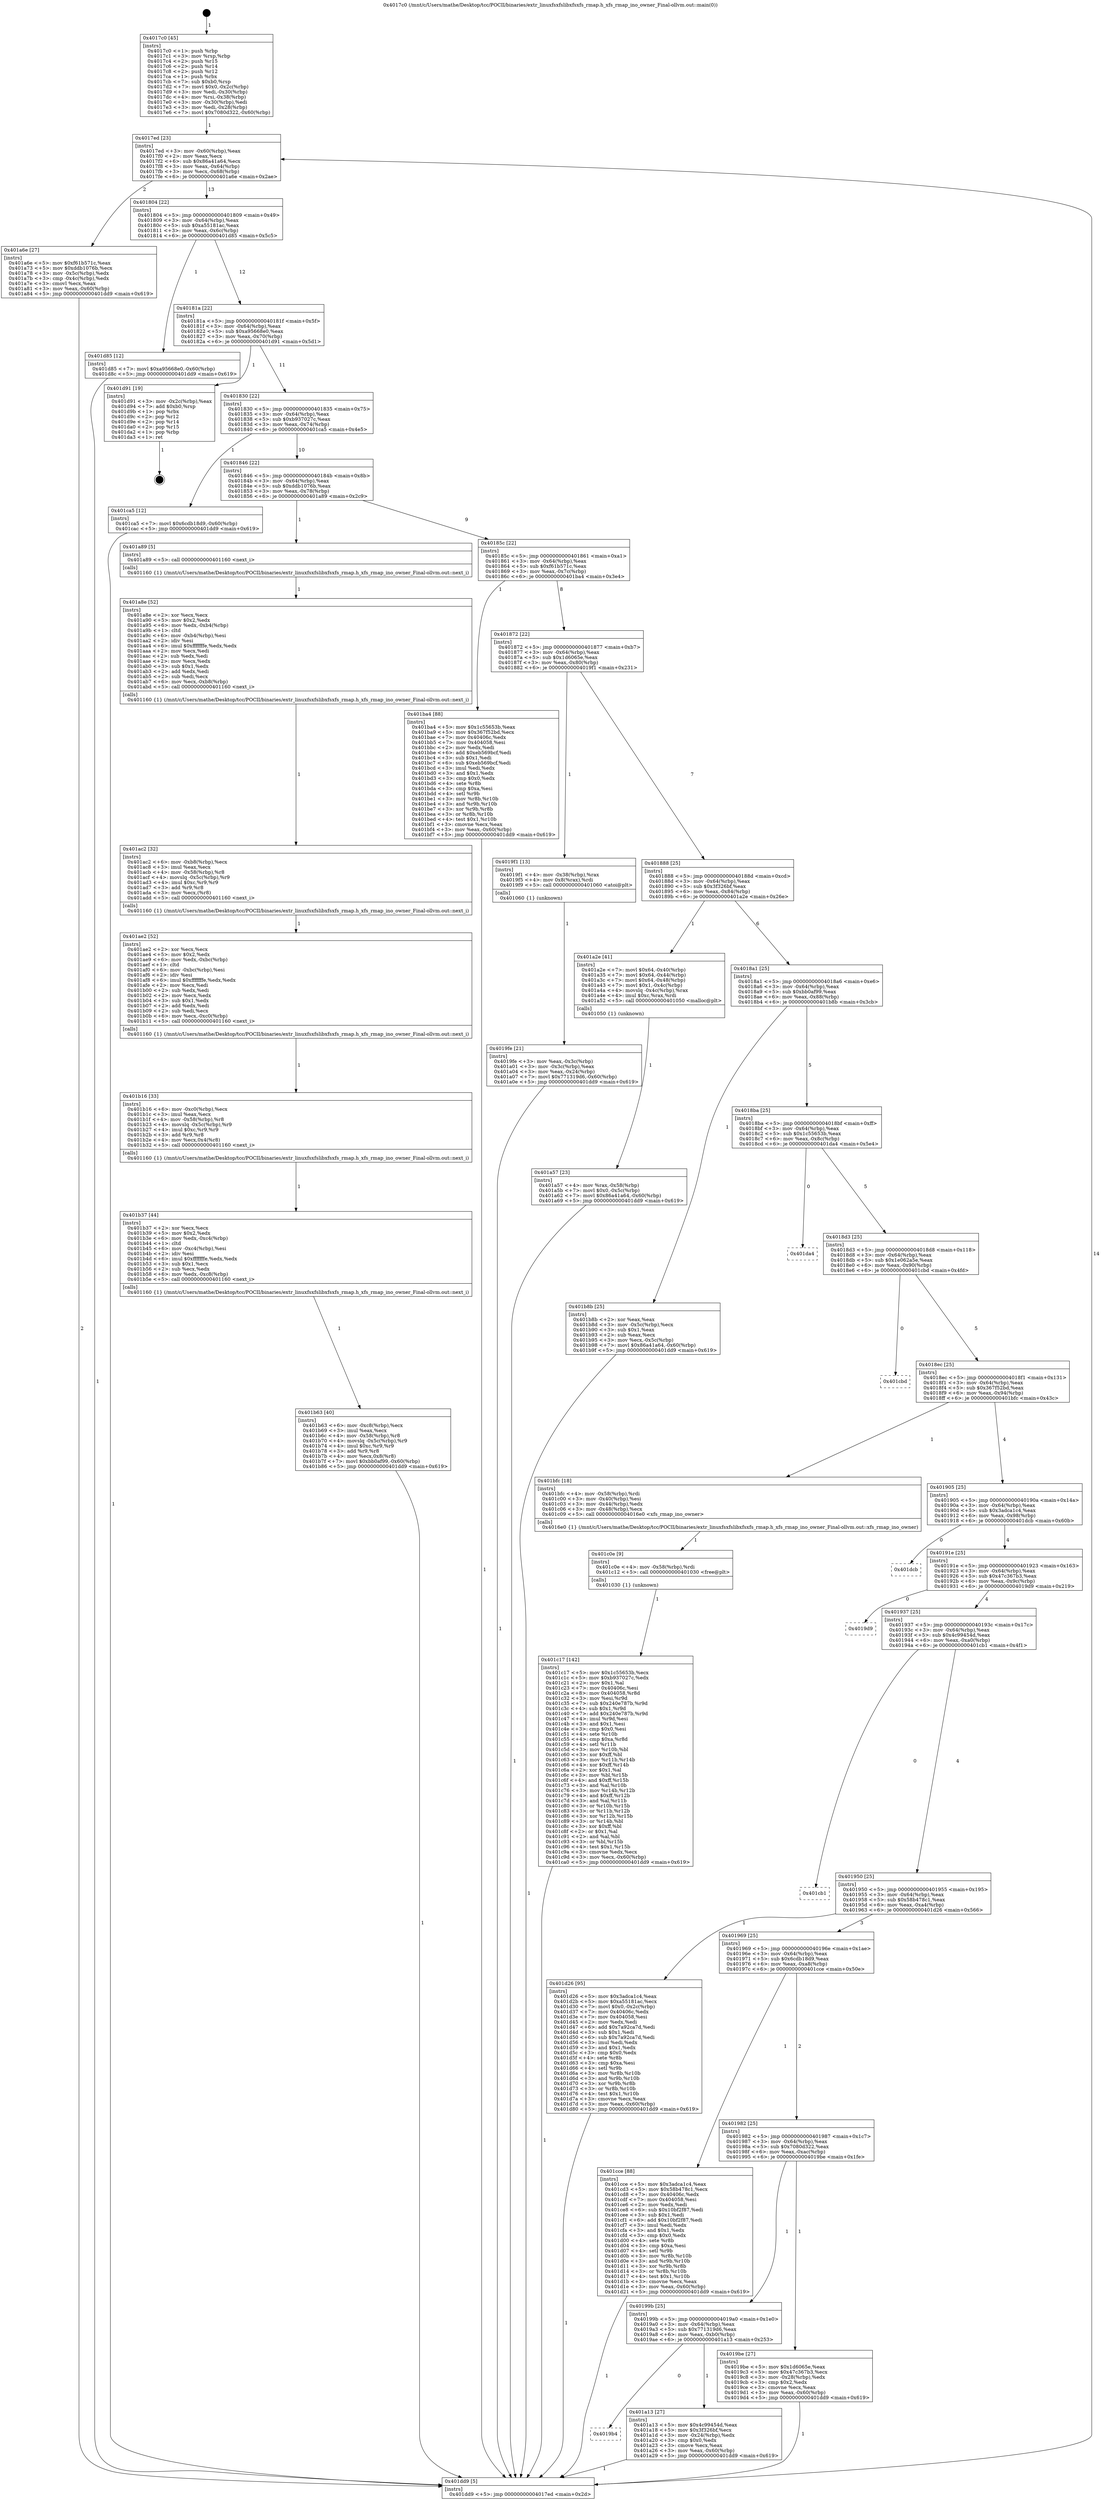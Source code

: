 digraph "0x4017c0" {
  label = "0x4017c0 (/mnt/c/Users/mathe/Desktop/tcc/POCII/binaries/extr_linuxfsxfslibxfsxfs_rmap.h_xfs_rmap_ino_owner_Final-ollvm.out::main(0))"
  labelloc = "t"
  node[shape=record]

  Entry [label="",width=0.3,height=0.3,shape=circle,fillcolor=black,style=filled]
  "0x4017ed" [label="{
     0x4017ed [23]\l
     | [instrs]\l
     &nbsp;&nbsp;0x4017ed \<+3\>: mov -0x60(%rbp),%eax\l
     &nbsp;&nbsp;0x4017f0 \<+2\>: mov %eax,%ecx\l
     &nbsp;&nbsp;0x4017f2 \<+6\>: sub $0x86a41a64,%ecx\l
     &nbsp;&nbsp;0x4017f8 \<+3\>: mov %eax,-0x64(%rbp)\l
     &nbsp;&nbsp;0x4017fb \<+3\>: mov %ecx,-0x68(%rbp)\l
     &nbsp;&nbsp;0x4017fe \<+6\>: je 0000000000401a6e \<main+0x2ae\>\l
  }"]
  "0x401a6e" [label="{
     0x401a6e [27]\l
     | [instrs]\l
     &nbsp;&nbsp;0x401a6e \<+5\>: mov $0xf61b571c,%eax\l
     &nbsp;&nbsp;0x401a73 \<+5\>: mov $0xddb1076b,%ecx\l
     &nbsp;&nbsp;0x401a78 \<+3\>: mov -0x5c(%rbp),%edx\l
     &nbsp;&nbsp;0x401a7b \<+3\>: cmp -0x4c(%rbp),%edx\l
     &nbsp;&nbsp;0x401a7e \<+3\>: cmovl %ecx,%eax\l
     &nbsp;&nbsp;0x401a81 \<+3\>: mov %eax,-0x60(%rbp)\l
     &nbsp;&nbsp;0x401a84 \<+5\>: jmp 0000000000401dd9 \<main+0x619\>\l
  }"]
  "0x401804" [label="{
     0x401804 [22]\l
     | [instrs]\l
     &nbsp;&nbsp;0x401804 \<+5\>: jmp 0000000000401809 \<main+0x49\>\l
     &nbsp;&nbsp;0x401809 \<+3\>: mov -0x64(%rbp),%eax\l
     &nbsp;&nbsp;0x40180c \<+5\>: sub $0xa55181ac,%eax\l
     &nbsp;&nbsp;0x401811 \<+3\>: mov %eax,-0x6c(%rbp)\l
     &nbsp;&nbsp;0x401814 \<+6\>: je 0000000000401d85 \<main+0x5c5\>\l
  }"]
  Exit [label="",width=0.3,height=0.3,shape=circle,fillcolor=black,style=filled,peripheries=2]
  "0x401d85" [label="{
     0x401d85 [12]\l
     | [instrs]\l
     &nbsp;&nbsp;0x401d85 \<+7\>: movl $0xa95668e0,-0x60(%rbp)\l
     &nbsp;&nbsp;0x401d8c \<+5\>: jmp 0000000000401dd9 \<main+0x619\>\l
  }"]
  "0x40181a" [label="{
     0x40181a [22]\l
     | [instrs]\l
     &nbsp;&nbsp;0x40181a \<+5\>: jmp 000000000040181f \<main+0x5f\>\l
     &nbsp;&nbsp;0x40181f \<+3\>: mov -0x64(%rbp),%eax\l
     &nbsp;&nbsp;0x401822 \<+5\>: sub $0xa95668e0,%eax\l
     &nbsp;&nbsp;0x401827 \<+3\>: mov %eax,-0x70(%rbp)\l
     &nbsp;&nbsp;0x40182a \<+6\>: je 0000000000401d91 \<main+0x5d1\>\l
  }"]
  "0x401c17" [label="{
     0x401c17 [142]\l
     | [instrs]\l
     &nbsp;&nbsp;0x401c17 \<+5\>: mov $0x1c55653b,%ecx\l
     &nbsp;&nbsp;0x401c1c \<+5\>: mov $0xb937027c,%edx\l
     &nbsp;&nbsp;0x401c21 \<+2\>: mov $0x1,%al\l
     &nbsp;&nbsp;0x401c23 \<+7\>: mov 0x40406c,%esi\l
     &nbsp;&nbsp;0x401c2a \<+8\>: mov 0x404058,%r8d\l
     &nbsp;&nbsp;0x401c32 \<+3\>: mov %esi,%r9d\l
     &nbsp;&nbsp;0x401c35 \<+7\>: sub $0x240e787b,%r9d\l
     &nbsp;&nbsp;0x401c3c \<+4\>: sub $0x1,%r9d\l
     &nbsp;&nbsp;0x401c40 \<+7\>: add $0x240e787b,%r9d\l
     &nbsp;&nbsp;0x401c47 \<+4\>: imul %r9d,%esi\l
     &nbsp;&nbsp;0x401c4b \<+3\>: and $0x1,%esi\l
     &nbsp;&nbsp;0x401c4e \<+3\>: cmp $0x0,%esi\l
     &nbsp;&nbsp;0x401c51 \<+4\>: sete %r10b\l
     &nbsp;&nbsp;0x401c55 \<+4\>: cmp $0xa,%r8d\l
     &nbsp;&nbsp;0x401c59 \<+4\>: setl %r11b\l
     &nbsp;&nbsp;0x401c5d \<+3\>: mov %r10b,%bl\l
     &nbsp;&nbsp;0x401c60 \<+3\>: xor $0xff,%bl\l
     &nbsp;&nbsp;0x401c63 \<+3\>: mov %r11b,%r14b\l
     &nbsp;&nbsp;0x401c66 \<+4\>: xor $0xff,%r14b\l
     &nbsp;&nbsp;0x401c6a \<+2\>: xor $0x1,%al\l
     &nbsp;&nbsp;0x401c6c \<+3\>: mov %bl,%r15b\l
     &nbsp;&nbsp;0x401c6f \<+4\>: and $0xff,%r15b\l
     &nbsp;&nbsp;0x401c73 \<+3\>: and %al,%r10b\l
     &nbsp;&nbsp;0x401c76 \<+3\>: mov %r14b,%r12b\l
     &nbsp;&nbsp;0x401c79 \<+4\>: and $0xff,%r12b\l
     &nbsp;&nbsp;0x401c7d \<+3\>: and %al,%r11b\l
     &nbsp;&nbsp;0x401c80 \<+3\>: or %r10b,%r15b\l
     &nbsp;&nbsp;0x401c83 \<+3\>: or %r11b,%r12b\l
     &nbsp;&nbsp;0x401c86 \<+3\>: xor %r12b,%r15b\l
     &nbsp;&nbsp;0x401c89 \<+3\>: or %r14b,%bl\l
     &nbsp;&nbsp;0x401c8c \<+3\>: xor $0xff,%bl\l
     &nbsp;&nbsp;0x401c8f \<+2\>: or $0x1,%al\l
     &nbsp;&nbsp;0x401c91 \<+2\>: and %al,%bl\l
     &nbsp;&nbsp;0x401c93 \<+3\>: or %bl,%r15b\l
     &nbsp;&nbsp;0x401c96 \<+4\>: test $0x1,%r15b\l
     &nbsp;&nbsp;0x401c9a \<+3\>: cmovne %edx,%ecx\l
     &nbsp;&nbsp;0x401c9d \<+3\>: mov %ecx,-0x60(%rbp)\l
     &nbsp;&nbsp;0x401ca0 \<+5\>: jmp 0000000000401dd9 \<main+0x619\>\l
  }"]
  "0x401d91" [label="{
     0x401d91 [19]\l
     | [instrs]\l
     &nbsp;&nbsp;0x401d91 \<+3\>: mov -0x2c(%rbp),%eax\l
     &nbsp;&nbsp;0x401d94 \<+7\>: add $0xb0,%rsp\l
     &nbsp;&nbsp;0x401d9b \<+1\>: pop %rbx\l
     &nbsp;&nbsp;0x401d9c \<+2\>: pop %r12\l
     &nbsp;&nbsp;0x401d9e \<+2\>: pop %r14\l
     &nbsp;&nbsp;0x401da0 \<+2\>: pop %r15\l
     &nbsp;&nbsp;0x401da2 \<+1\>: pop %rbp\l
     &nbsp;&nbsp;0x401da3 \<+1\>: ret\l
  }"]
  "0x401830" [label="{
     0x401830 [22]\l
     | [instrs]\l
     &nbsp;&nbsp;0x401830 \<+5\>: jmp 0000000000401835 \<main+0x75\>\l
     &nbsp;&nbsp;0x401835 \<+3\>: mov -0x64(%rbp),%eax\l
     &nbsp;&nbsp;0x401838 \<+5\>: sub $0xb937027c,%eax\l
     &nbsp;&nbsp;0x40183d \<+3\>: mov %eax,-0x74(%rbp)\l
     &nbsp;&nbsp;0x401840 \<+6\>: je 0000000000401ca5 \<main+0x4e5\>\l
  }"]
  "0x401c0e" [label="{
     0x401c0e [9]\l
     | [instrs]\l
     &nbsp;&nbsp;0x401c0e \<+4\>: mov -0x58(%rbp),%rdi\l
     &nbsp;&nbsp;0x401c12 \<+5\>: call 0000000000401030 \<free@plt\>\l
     | [calls]\l
     &nbsp;&nbsp;0x401030 \{1\} (unknown)\l
  }"]
  "0x401ca5" [label="{
     0x401ca5 [12]\l
     | [instrs]\l
     &nbsp;&nbsp;0x401ca5 \<+7\>: movl $0x6cdb18d9,-0x60(%rbp)\l
     &nbsp;&nbsp;0x401cac \<+5\>: jmp 0000000000401dd9 \<main+0x619\>\l
  }"]
  "0x401846" [label="{
     0x401846 [22]\l
     | [instrs]\l
     &nbsp;&nbsp;0x401846 \<+5\>: jmp 000000000040184b \<main+0x8b\>\l
     &nbsp;&nbsp;0x40184b \<+3\>: mov -0x64(%rbp),%eax\l
     &nbsp;&nbsp;0x40184e \<+5\>: sub $0xddb1076b,%eax\l
     &nbsp;&nbsp;0x401853 \<+3\>: mov %eax,-0x78(%rbp)\l
     &nbsp;&nbsp;0x401856 \<+6\>: je 0000000000401a89 \<main+0x2c9\>\l
  }"]
  "0x401b63" [label="{
     0x401b63 [40]\l
     | [instrs]\l
     &nbsp;&nbsp;0x401b63 \<+6\>: mov -0xc8(%rbp),%ecx\l
     &nbsp;&nbsp;0x401b69 \<+3\>: imul %eax,%ecx\l
     &nbsp;&nbsp;0x401b6c \<+4\>: mov -0x58(%rbp),%r8\l
     &nbsp;&nbsp;0x401b70 \<+4\>: movslq -0x5c(%rbp),%r9\l
     &nbsp;&nbsp;0x401b74 \<+4\>: imul $0xc,%r9,%r9\l
     &nbsp;&nbsp;0x401b78 \<+3\>: add %r9,%r8\l
     &nbsp;&nbsp;0x401b7b \<+4\>: mov %ecx,0x8(%r8)\l
     &nbsp;&nbsp;0x401b7f \<+7\>: movl $0xbb0af99,-0x60(%rbp)\l
     &nbsp;&nbsp;0x401b86 \<+5\>: jmp 0000000000401dd9 \<main+0x619\>\l
  }"]
  "0x401a89" [label="{
     0x401a89 [5]\l
     | [instrs]\l
     &nbsp;&nbsp;0x401a89 \<+5\>: call 0000000000401160 \<next_i\>\l
     | [calls]\l
     &nbsp;&nbsp;0x401160 \{1\} (/mnt/c/Users/mathe/Desktop/tcc/POCII/binaries/extr_linuxfsxfslibxfsxfs_rmap.h_xfs_rmap_ino_owner_Final-ollvm.out::next_i)\l
  }"]
  "0x40185c" [label="{
     0x40185c [22]\l
     | [instrs]\l
     &nbsp;&nbsp;0x40185c \<+5\>: jmp 0000000000401861 \<main+0xa1\>\l
     &nbsp;&nbsp;0x401861 \<+3\>: mov -0x64(%rbp),%eax\l
     &nbsp;&nbsp;0x401864 \<+5\>: sub $0xf61b571c,%eax\l
     &nbsp;&nbsp;0x401869 \<+3\>: mov %eax,-0x7c(%rbp)\l
     &nbsp;&nbsp;0x40186c \<+6\>: je 0000000000401ba4 \<main+0x3e4\>\l
  }"]
  "0x401b37" [label="{
     0x401b37 [44]\l
     | [instrs]\l
     &nbsp;&nbsp;0x401b37 \<+2\>: xor %ecx,%ecx\l
     &nbsp;&nbsp;0x401b39 \<+5\>: mov $0x2,%edx\l
     &nbsp;&nbsp;0x401b3e \<+6\>: mov %edx,-0xc4(%rbp)\l
     &nbsp;&nbsp;0x401b44 \<+1\>: cltd\l
     &nbsp;&nbsp;0x401b45 \<+6\>: mov -0xc4(%rbp),%esi\l
     &nbsp;&nbsp;0x401b4b \<+2\>: idiv %esi\l
     &nbsp;&nbsp;0x401b4d \<+6\>: imul $0xfffffffe,%edx,%edx\l
     &nbsp;&nbsp;0x401b53 \<+3\>: sub $0x1,%ecx\l
     &nbsp;&nbsp;0x401b56 \<+2\>: sub %ecx,%edx\l
     &nbsp;&nbsp;0x401b58 \<+6\>: mov %edx,-0xc8(%rbp)\l
     &nbsp;&nbsp;0x401b5e \<+5\>: call 0000000000401160 \<next_i\>\l
     | [calls]\l
     &nbsp;&nbsp;0x401160 \{1\} (/mnt/c/Users/mathe/Desktop/tcc/POCII/binaries/extr_linuxfsxfslibxfsxfs_rmap.h_xfs_rmap_ino_owner_Final-ollvm.out::next_i)\l
  }"]
  "0x401ba4" [label="{
     0x401ba4 [88]\l
     | [instrs]\l
     &nbsp;&nbsp;0x401ba4 \<+5\>: mov $0x1c55653b,%eax\l
     &nbsp;&nbsp;0x401ba9 \<+5\>: mov $0x367f52bd,%ecx\l
     &nbsp;&nbsp;0x401bae \<+7\>: mov 0x40406c,%edx\l
     &nbsp;&nbsp;0x401bb5 \<+7\>: mov 0x404058,%esi\l
     &nbsp;&nbsp;0x401bbc \<+2\>: mov %edx,%edi\l
     &nbsp;&nbsp;0x401bbe \<+6\>: add $0xeb569bcf,%edi\l
     &nbsp;&nbsp;0x401bc4 \<+3\>: sub $0x1,%edi\l
     &nbsp;&nbsp;0x401bc7 \<+6\>: sub $0xeb569bcf,%edi\l
     &nbsp;&nbsp;0x401bcd \<+3\>: imul %edi,%edx\l
     &nbsp;&nbsp;0x401bd0 \<+3\>: and $0x1,%edx\l
     &nbsp;&nbsp;0x401bd3 \<+3\>: cmp $0x0,%edx\l
     &nbsp;&nbsp;0x401bd6 \<+4\>: sete %r8b\l
     &nbsp;&nbsp;0x401bda \<+3\>: cmp $0xa,%esi\l
     &nbsp;&nbsp;0x401bdd \<+4\>: setl %r9b\l
     &nbsp;&nbsp;0x401be1 \<+3\>: mov %r8b,%r10b\l
     &nbsp;&nbsp;0x401be4 \<+3\>: and %r9b,%r10b\l
     &nbsp;&nbsp;0x401be7 \<+3\>: xor %r9b,%r8b\l
     &nbsp;&nbsp;0x401bea \<+3\>: or %r8b,%r10b\l
     &nbsp;&nbsp;0x401bed \<+4\>: test $0x1,%r10b\l
     &nbsp;&nbsp;0x401bf1 \<+3\>: cmovne %ecx,%eax\l
     &nbsp;&nbsp;0x401bf4 \<+3\>: mov %eax,-0x60(%rbp)\l
     &nbsp;&nbsp;0x401bf7 \<+5\>: jmp 0000000000401dd9 \<main+0x619\>\l
  }"]
  "0x401872" [label="{
     0x401872 [22]\l
     | [instrs]\l
     &nbsp;&nbsp;0x401872 \<+5\>: jmp 0000000000401877 \<main+0xb7\>\l
     &nbsp;&nbsp;0x401877 \<+3\>: mov -0x64(%rbp),%eax\l
     &nbsp;&nbsp;0x40187a \<+5\>: sub $0x1d6065e,%eax\l
     &nbsp;&nbsp;0x40187f \<+3\>: mov %eax,-0x80(%rbp)\l
     &nbsp;&nbsp;0x401882 \<+6\>: je 00000000004019f1 \<main+0x231\>\l
  }"]
  "0x401b16" [label="{
     0x401b16 [33]\l
     | [instrs]\l
     &nbsp;&nbsp;0x401b16 \<+6\>: mov -0xc0(%rbp),%ecx\l
     &nbsp;&nbsp;0x401b1c \<+3\>: imul %eax,%ecx\l
     &nbsp;&nbsp;0x401b1f \<+4\>: mov -0x58(%rbp),%r8\l
     &nbsp;&nbsp;0x401b23 \<+4\>: movslq -0x5c(%rbp),%r9\l
     &nbsp;&nbsp;0x401b27 \<+4\>: imul $0xc,%r9,%r9\l
     &nbsp;&nbsp;0x401b2b \<+3\>: add %r9,%r8\l
     &nbsp;&nbsp;0x401b2e \<+4\>: mov %ecx,0x4(%r8)\l
     &nbsp;&nbsp;0x401b32 \<+5\>: call 0000000000401160 \<next_i\>\l
     | [calls]\l
     &nbsp;&nbsp;0x401160 \{1\} (/mnt/c/Users/mathe/Desktop/tcc/POCII/binaries/extr_linuxfsxfslibxfsxfs_rmap.h_xfs_rmap_ino_owner_Final-ollvm.out::next_i)\l
  }"]
  "0x4019f1" [label="{
     0x4019f1 [13]\l
     | [instrs]\l
     &nbsp;&nbsp;0x4019f1 \<+4\>: mov -0x38(%rbp),%rax\l
     &nbsp;&nbsp;0x4019f5 \<+4\>: mov 0x8(%rax),%rdi\l
     &nbsp;&nbsp;0x4019f9 \<+5\>: call 0000000000401060 \<atoi@plt\>\l
     | [calls]\l
     &nbsp;&nbsp;0x401060 \{1\} (unknown)\l
  }"]
  "0x401888" [label="{
     0x401888 [25]\l
     | [instrs]\l
     &nbsp;&nbsp;0x401888 \<+5\>: jmp 000000000040188d \<main+0xcd\>\l
     &nbsp;&nbsp;0x40188d \<+3\>: mov -0x64(%rbp),%eax\l
     &nbsp;&nbsp;0x401890 \<+5\>: sub $0x3f326bf,%eax\l
     &nbsp;&nbsp;0x401895 \<+6\>: mov %eax,-0x84(%rbp)\l
     &nbsp;&nbsp;0x40189b \<+6\>: je 0000000000401a2e \<main+0x26e\>\l
  }"]
  "0x401ae2" [label="{
     0x401ae2 [52]\l
     | [instrs]\l
     &nbsp;&nbsp;0x401ae2 \<+2\>: xor %ecx,%ecx\l
     &nbsp;&nbsp;0x401ae4 \<+5\>: mov $0x2,%edx\l
     &nbsp;&nbsp;0x401ae9 \<+6\>: mov %edx,-0xbc(%rbp)\l
     &nbsp;&nbsp;0x401aef \<+1\>: cltd\l
     &nbsp;&nbsp;0x401af0 \<+6\>: mov -0xbc(%rbp),%esi\l
     &nbsp;&nbsp;0x401af6 \<+2\>: idiv %esi\l
     &nbsp;&nbsp;0x401af8 \<+6\>: imul $0xfffffffe,%edx,%edx\l
     &nbsp;&nbsp;0x401afe \<+2\>: mov %ecx,%edi\l
     &nbsp;&nbsp;0x401b00 \<+2\>: sub %edx,%edi\l
     &nbsp;&nbsp;0x401b02 \<+2\>: mov %ecx,%edx\l
     &nbsp;&nbsp;0x401b04 \<+3\>: sub $0x1,%edx\l
     &nbsp;&nbsp;0x401b07 \<+2\>: add %edx,%edi\l
     &nbsp;&nbsp;0x401b09 \<+2\>: sub %edi,%ecx\l
     &nbsp;&nbsp;0x401b0b \<+6\>: mov %ecx,-0xc0(%rbp)\l
     &nbsp;&nbsp;0x401b11 \<+5\>: call 0000000000401160 \<next_i\>\l
     | [calls]\l
     &nbsp;&nbsp;0x401160 \{1\} (/mnt/c/Users/mathe/Desktop/tcc/POCII/binaries/extr_linuxfsxfslibxfsxfs_rmap.h_xfs_rmap_ino_owner_Final-ollvm.out::next_i)\l
  }"]
  "0x401a2e" [label="{
     0x401a2e [41]\l
     | [instrs]\l
     &nbsp;&nbsp;0x401a2e \<+7\>: movl $0x64,-0x40(%rbp)\l
     &nbsp;&nbsp;0x401a35 \<+7\>: movl $0x64,-0x44(%rbp)\l
     &nbsp;&nbsp;0x401a3c \<+7\>: movl $0x64,-0x48(%rbp)\l
     &nbsp;&nbsp;0x401a43 \<+7\>: movl $0x1,-0x4c(%rbp)\l
     &nbsp;&nbsp;0x401a4a \<+4\>: movslq -0x4c(%rbp),%rax\l
     &nbsp;&nbsp;0x401a4e \<+4\>: imul $0xc,%rax,%rdi\l
     &nbsp;&nbsp;0x401a52 \<+5\>: call 0000000000401050 \<malloc@plt\>\l
     | [calls]\l
     &nbsp;&nbsp;0x401050 \{1\} (unknown)\l
  }"]
  "0x4018a1" [label="{
     0x4018a1 [25]\l
     | [instrs]\l
     &nbsp;&nbsp;0x4018a1 \<+5\>: jmp 00000000004018a6 \<main+0xe6\>\l
     &nbsp;&nbsp;0x4018a6 \<+3\>: mov -0x64(%rbp),%eax\l
     &nbsp;&nbsp;0x4018a9 \<+5\>: sub $0xbb0af99,%eax\l
     &nbsp;&nbsp;0x4018ae \<+6\>: mov %eax,-0x88(%rbp)\l
     &nbsp;&nbsp;0x4018b4 \<+6\>: je 0000000000401b8b \<main+0x3cb\>\l
  }"]
  "0x401ac2" [label="{
     0x401ac2 [32]\l
     | [instrs]\l
     &nbsp;&nbsp;0x401ac2 \<+6\>: mov -0xb8(%rbp),%ecx\l
     &nbsp;&nbsp;0x401ac8 \<+3\>: imul %eax,%ecx\l
     &nbsp;&nbsp;0x401acb \<+4\>: mov -0x58(%rbp),%r8\l
     &nbsp;&nbsp;0x401acf \<+4\>: movslq -0x5c(%rbp),%r9\l
     &nbsp;&nbsp;0x401ad3 \<+4\>: imul $0xc,%r9,%r9\l
     &nbsp;&nbsp;0x401ad7 \<+3\>: add %r9,%r8\l
     &nbsp;&nbsp;0x401ada \<+3\>: mov %ecx,(%r8)\l
     &nbsp;&nbsp;0x401add \<+5\>: call 0000000000401160 \<next_i\>\l
     | [calls]\l
     &nbsp;&nbsp;0x401160 \{1\} (/mnt/c/Users/mathe/Desktop/tcc/POCII/binaries/extr_linuxfsxfslibxfsxfs_rmap.h_xfs_rmap_ino_owner_Final-ollvm.out::next_i)\l
  }"]
  "0x401b8b" [label="{
     0x401b8b [25]\l
     | [instrs]\l
     &nbsp;&nbsp;0x401b8b \<+2\>: xor %eax,%eax\l
     &nbsp;&nbsp;0x401b8d \<+3\>: mov -0x5c(%rbp),%ecx\l
     &nbsp;&nbsp;0x401b90 \<+3\>: sub $0x1,%eax\l
     &nbsp;&nbsp;0x401b93 \<+2\>: sub %eax,%ecx\l
     &nbsp;&nbsp;0x401b95 \<+3\>: mov %ecx,-0x5c(%rbp)\l
     &nbsp;&nbsp;0x401b98 \<+7\>: movl $0x86a41a64,-0x60(%rbp)\l
     &nbsp;&nbsp;0x401b9f \<+5\>: jmp 0000000000401dd9 \<main+0x619\>\l
  }"]
  "0x4018ba" [label="{
     0x4018ba [25]\l
     | [instrs]\l
     &nbsp;&nbsp;0x4018ba \<+5\>: jmp 00000000004018bf \<main+0xff\>\l
     &nbsp;&nbsp;0x4018bf \<+3\>: mov -0x64(%rbp),%eax\l
     &nbsp;&nbsp;0x4018c2 \<+5\>: sub $0x1c55653b,%eax\l
     &nbsp;&nbsp;0x4018c7 \<+6\>: mov %eax,-0x8c(%rbp)\l
     &nbsp;&nbsp;0x4018cd \<+6\>: je 0000000000401da4 \<main+0x5e4\>\l
  }"]
  "0x401a8e" [label="{
     0x401a8e [52]\l
     | [instrs]\l
     &nbsp;&nbsp;0x401a8e \<+2\>: xor %ecx,%ecx\l
     &nbsp;&nbsp;0x401a90 \<+5\>: mov $0x2,%edx\l
     &nbsp;&nbsp;0x401a95 \<+6\>: mov %edx,-0xb4(%rbp)\l
     &nbsp;&nbsp;0x401a9b \<+1\>: cltd\l
     &nbsp;&nbsp;0x401a9c \<+6\>: mov -0xb4(%rbp),%esi\l
     &nbsp;&nbsp;0x401aa2 \<+2\>: idiv %esi\l
     &nbsp;&nbsp;0x401aa4 \<+6\>: imul $0xfffffffe,%edx,%edx\l
     &nbsp;&nbsp;0x401aaa \<+2\>: mov %ecx,%edi\l
     &nbsp;&nbsp;0x401aac \<+2\>: sub %edx,%edi\l
     &nbsp;&nbsp;0x401aae \<+2\>: mov %ecx,%edx\l
     &nbsp;&nbsp;0x401ab0 \<+3\>: sub $0x1,%edx\l
     &nbsp;&nbsp;0x401ab3 \<+2\>: add %edx,%edi\l
     &nbsp;&nbsp;0x401ab5 \<+2\>: sub %edi,%ecx\l
     &nbsp;&nbsp;0x401ab7 \<+6\>: mov %ecx,-0xb8(%rbp)\l
     &nbsp;&nbsp;0x401abd \<+5\>: call 0000000000401160 \<next_i\>\l
     | [calls]\l
     &nbsp;&nbsp;0x401160 \{1\} (/mnt/c/Users/mathe/Desktop/tcc/POCII/binaries/extr_linuxfsxfslibxfsxfs_rmap.h_xfs_rmap_ino_owner_Final-ollvm.out::next_i)\l
  }"]
  "0x401da4" [label="{
     0x401da4\l
  }", style=dashed]
  "0x4018d3" [label="{
     0x4018d3 [25]\l
     | [instrs]\l
     &nbsp;&nbsp;0x4018d3 \<+5\>: jmp 00000000004018d8 \<main+0x118\>\l
     &nbsp;&nbsp;0x4018d8 \<+3\>: mov -0x64(%rbp),%eax\l
     &nbsp;&nbsp;0x4018db \<+5\>: sub $0x1e062a5e,%eax\l
     &nbsp;&nbsp;0x4018e0 \<+6\>: mov %eax,-0x90(%rbp)\l
     &nbsp;&nbsp;0x4018e6 \<+6\>: je 0000000000401cbd \<main+0x4fd\>\l
  }"]
  "0x401a57" [label="{
     0x401a57 [23]\l
     | [instrs]\l
     &nbsp;&nbsp;0x401a57 \<+4\>: mov %rax,-0x58(%rbp)\l
     &nbsp;&nbsp;0x401a5b \<+7\>: movl $0x0,-0x5c(%rbp)\l
     &nbsp;&nbsp;0x401a62 \<+7\>: movl $0x86a41a64,-0x60(%rbp)\l
     &nbsp;&nbsp;0x401a69 \<+5\>: jmp 0000000000401dd9 \<main+0x619\>\l
  }"]
  "0x401cbd" [label="{
     0x401cbd\l
  }", style=dashed]
  "0x4018ec" [label="{
     0x4018ec [25]\l
     | [instrs]\l
     &nbsp;&nbsp;0x4018ec \<+5\>: jmp 00000000004018f1 \<main+0x131\>\l
     &nbsp;&nbsp;0x4018f1 \<+3\>: mov -0x64(%rbp),%eax\l
     &nbsp;&nbsp;0x4018f4 \<+5\>: sub $0x367f52bd,%eax\l
     &nbsp;&nbsp;0x4018f9 \<+6\>: mov %eax,-0x94(%rbp)\l
     &nbsp;&nbsp;0x4018ff \<+6\>: je 0000000000401bfc \<main+0x43c\>\l
  }"]
  "0x4019b4" [label="{
     0x4019b4\l
  }", style=dashed]
  "0x401bfc" [label="{
     0x401bfc [18]\l
     | [instrs]\l
     &nbsp;&nbsp;0x401bfc \<+4\>: mov -0x58(%rbp),%rdi\l
     &nbsp;&nbsp;0x401c00 \<+3\>: mov -0x40(%rbp),%esi\l
     &nbsp;&nbsp;0x401c03 \<+3\>: mov -0x44(%rbp),%edx\l
     &nbsp;&nbsp;0x401c06 \<+3\>: mov -0x48(%rbp),%ecx\l
     &nbsp;&nbsp;0x401c09 \<+5\>: call 00000000004016e0 \<xfs_rmap_ino_owner\>\l
     | [calls]\l
     &nbsp;&nbsp;0x4016e0 \{1\} (/mnt/c/Users/mathe/Desktop/tcc/POCII/binaries/extr_linuxfsxfslibxfsxfs_rmap.h_xfs_rmap_ino_owner_Final-ollvm.out::xfs_rmap_ino_owner)\l
  }"]
  "0x401905" [label="{
     0x401905 [25]\l
     | [instrs]\l
     &nbsp;&nbsp;0x401905 \<+5\>: jmp 000000000040190a \<main+0x14a\>\l
     &nbsp;&nbsp;0x40190a \<+3\>: mov -0x64(%rbp),%eax\l
     &nbsp;&nbsp;0x40190d \<+5\>: sub $0x3adca1c4,%eax\l
     &nbsp;&nbsp;0x401912 \<+6\>: mov %eax,-0x98(%rbp)\l
     &nbsp;&nbsp;0x401918 \<+6\>: je 0000000000401dcb \<main+0x60b\>\l
  }"]
  "0x401a13" [label="{
     0x401a13 [27]\l
     | [instrs]\l
     &nbsp;&nbsp;0x401a13 \<+5\>: mov $0x4c99454d,%eax\l
     &nbsp;&nbsp;0x401a18 \<+5\>: mov $0x3f326bf,%ecx\l
     &nbsp;&nbsp;0x401a1d \<+3\>: mov -0x24(%rbp),%edx\l
     &nbsp;&nbsp;0x401a20 \<+3\>: cmp $0x0,%edx\l
     &nbsp;&nbsp;0x401a23 \<+3\>: cmove %ecx,%eax\l
     &nbsp;&nbsp;0x401a26 \<+3\>: mov %eax,-0x60(%rbp)\l
     &nbsp;&nbsp;0x401a29 \<+5\>: jmp 0000000000401dd9 \<main+0x619\>\l
  }"]
  "0x401dcb" [label="{
     0x401dcb\l
  }", style=dashed]
  "0x40191e" [label="{
     0x40191e [25]\l
     | [instrs]\l
     &nbsp;&nbsp;0x40191e \<+5\>: jmp 0000000000401923 \<main+0x163\>\l
     &nbsp;&nbsp;0x401923 \<+3\>: mov -0x64(%rbp),%eax\l
     &nbsp;&nbsp;0x401926 \<+5\>: sub $0x47c367b3,%eax\l
     &nbsp;&nbsp;0x40192b \<+6\>: mov %eax,-0x9c(%rbp)\l
     &nbsp;&nbsp;0x401931 \<+6\>: je 00000000004019d9 \<main+0x219\>\l
  }"]
  "0x4019fe" [label="{
     0x4019fe [21]\l
     | [instrs]\l
     &nbsp;&nbsp;0x4019fe \<+3\>: mov %eax,-0x3c(%rbp)\l
     &nbsp;&nbsp;0x401a01 \<+3\>: mov -0x3c(%rbp),%eax\l
     &nbsp;&nbsp;0x401a04 \<+3\>: mov %eax,-0x24(%rbp)\l
     &nbsp;&nbsp;0x401a07 \<+7\>: movl $0x771319d6,-0x60(%rbp)\l
     &nbsp;&nbsp;0x401a0e \<+5\>: jmp 0000000000401dd9 \<main+0x619\>\l
  }"]
  "0x4019d9" [label="{
     0x4019d9\l
  }", style=dashed]
  "0x401937" [label="{
     0x401937 [25]\l
     | [instrs]\l
     &nbsp;&nbsp;0x401937 \<+5\>: jmp 000000000040193c \<main+0x17c\>\l
     &nbsp;&nbsp;0x40193c \<+3\>: mov -0x64(%rbp),%eax\l
     &nbsp;&nbsp;0x40193f \<+5\>: sub $0x4c99454d,%eax\l
     &nbsp;&nbsp;0x401944 \<+6\>: mov %eax,-0xa0(%rbp)\l
     &nbsp;&nbsp;0x40194a \<+6\>: je 0000000000401cb1 \<main+0x4f1\>\l
  }"]
  "0x4017c0" [label="{
     0x4017c0 [45]\l
     | [instrs]\l
     &nbsp;&nbsp;0x4017c0 \<+1\>: push %rbp\l
     &nbsp;&nbsp;0x4017c1 \<+3\>: mov %rsp,%rbp\l
     &nbsp;&nbsp;0x4017c4 \<+2\>: push %r15\l
     &nbsp;&nbsp;0x4017c6 \<+2\>: push %r14\l
     &nbsp;&nbsp;0x4017c8 \<+2\>: push %r12\l
     &nbsp;&nbsp;0x4017ca \<+1\>: push %rbx\l
     &nbsp;&nbsp;0x4017cb \<+7\>: sub $0xb0,%rsp\l
     &nbsp;&nbsp;0x4017d2 \<+7\>: movl $0x0,-0x2c(%rbp)\l
     &nbsp;&nbsp;0x4017d9 \<+3\>: mov %edi,-0x30(%rbp)\l
     &nbsp;&nbsp;0x4017dc \<+4\>: mov %rsi,-0x38(%rbp)\l
     &nbsp;&nbsp;0x4017e0 \<+3\>: mov -0x30(%rbp),%edi\l
     &nbsp;&nbsp;0x4017e3 \<+3\>: mov %edi,-0x28(%rbp)\l
     &nbsp;&nbsp;0x4017e6 \<+7\>: movl $0x7080d322,-0x60(%rbp)\l
  }"]
  "0x401cb1" [label="{
     0x401cb1\l
  }", style=dashed]
  "0x401950" [label="{
     0x401950 [25]\l
     | [instrs]\l
     &nbsp;&nbsp;0x401950 \<+5\>: jmp 0000000000401955 \<main+0x195\>\l
     &nbsp;&nbsp;0x401955 \<+3\>: mov -0x64(%rbp),%eax\l
     &nbsp;&nbsp;0x401958 \<+5\>: sub $0x58b478c1,%eax\l
     &nbsp;&nbsp;0x40195d \<+6\>: mov %eax,-0xa4(%rbp)\l
     &nbsp;&nbsp;0x401963 \<+6\>: je 0000000000401d26 \<main+0x566\>\l
  }"]
  "0x401dd9" [label="{
     0x401dd9 [5]\l
     | [instrs]\l
     &nbsp;&nbsp;0x401dd9 \<+5\>: jmp 00000000004017ed \<main+0x2d\>\l
  }"]
  "0x401d26" [label="{
     0x401d26 [95]\l
     | [instrs]\l
     &nbsp;&nbsp;0x401d26 \<+5\>: mov $0x3adca1c4,%eax\l
     &nbsp;&nbsp;0x401d2b \<+5\>: mov $0xa55181ac,%ecx\l
     &nbsp;&nbsp;0x401d30 \<+7\>: movl $0x0,-0x2c(%rbp)\l
     &nbsp;&nbsp;0x401d37 \<+7\>: mov 0x40406c,%edx\l
     &nbsp;&nbsp;0x401d3e \<+7\>: mov 0x404058,%esi\l
     &nbsp;&nbsp;0x401d45 \<+2\>: mov %edx,%edi\l
     &nbsp;&nbsp;0x401d47 \<+6\>: add $0x7a92ca7d,%edi\l
     &nbsp;&nbsp;0x401d4d \<+3\>: sub $0x1,%edi\l
     &nbsp;&nbsp;0x401d50 \<+6\>: sub $0x7a92ca7d,%edi\l
     &nbsp;&nbsp;0x401d56 \<+3\>: imul %edi,%edx\l
     &nbsp;&nbsp;0x401d59 \<+3\>: and $0x1,%edx\l
     &nbsp;&nbsp;0x401d5c \<+3\>: cmp $0x0,%edx\l
     &nbsp;&nbsp;0x401d5f \<+4\>: sete %r8b\l
     &nbsp;&nbsp;0x401d63 \<+3\>: cmp $0xa,%esi\l
     &nbsp;&nbsp;0x401d66 \<+4\>: setl %r9b\l
     &nbsp;&nbsp;0x401d6a \<+3\>: mov %r8b,%r10b\l
     &nbsp;&nbsp;0x401d6d \<+3\>: and %r9b,%r10b\l
     &nbsp;&nbsp;0x401d70 \<+3\>: xor %r9b,%r8b\l
     &nbsp;&nbsp;0x401d73 \<+3\>: or %r8b,%r10b\l
     &nbsp;&nbsp;0x401d76 \<+4\>: test $0x1,%r10b\l
     &nbsp;&nbsp;0x401d7a \<+3\>: cmovne %ecx,%eax\l
     &nbsp;&nbsp;0x401d7d \<+3\>: mov %eax,-0x60(%rbp)\l
     &nbsp;&nbsp;0x401d80 \<+5\>: jmp 0000000000401dd9 \<main+0x619\>\l
  }"]
  "0x401969" [label="{
     0x401969 [25]\l
     | [instrs]\l
     &nbsp;&nbsp;0x401969 \<+5\>: jmp 000000000040196e \<main+0x1ae\>\l
     &nbsp;&nbsp;0x40196e \<+3\>: mov -0x64(%rbp),%eax\l
     &nbsp;&nbsp;0x401971 \<+5\>: sub $0x6cdb18d9,%eax\l
     &nbsp;&nbsp;0x401976 \<+6\>: mov %eax,-0xa8(%rbp)\l
     &nbsp;&nbsp;0x40197c \<+6\>: je 0000000000401cce \<main+0x50e\>\l
  }"]
  "0x40199b" [label="{
     0x40199b [25]\l
     | [instrs]\l
     &nbsp;&nbsp;0x40199b \<+5\>: jmp 00000000004019a0 \<main+0x1e0\>\l
     &nbsp;&nbsp;0x4019a0 \<+3\>: mov -0x64(%rbp),%eax\l
     &nbsp;&nbsp;0x4019a3 \<+5\>: sub $0x771319d6,%eax\l
     &nbsp;&nbsp;0x4019a8 \<+6\>: mov %eax,-0xb0(%rbp)\l
     &nbsp;&nbsp;0x4019ae \<+6\>: je 0000000000401a13 \<main+0x253\>\l
  }"]
  "0x401cce" [label="{
     0x401cce [88]\l
     | [instrs]\l
     &nbsp;&nbsp;0x401cce \<+5\>: mov $0x3adca1c4,%eax\l
     &nbsp;&nbsp;0x401cd3 \<+5\>: mov $0x58b478c1,%ecx\l
     &nbsp;&nbsp;0x401cd8 \<+7\>: mov 0x40406c,%edx\l
     &nbsp;&nbsp;0x401cdf \<+7\>: mov 0x404058,%esi\l
     &nbsp;&nbsp;0x401ce6 \<+2\>: mov %edx,%edi\l
     &nbsp;&nbsp;0x401ce8 \<+6\>: sub $0x10bf2f87,%edi\l
     &nbsp;&nbsp;0x401cee \<+3\>: sub $0x1,%edi\l
     &nbsp;&nbsp;0x401cf1 \<+6\>: add $0x10bf2f87,%edi\l
     &nbsp;&nbsp;0x401cf7 \<+3\>: imul %edi,%edx\l
     &nbsp;&nbsp;0x401cfa \<+3\>: and $0x1,%edx\l
     &nbsp;&nbsp;0x401cfd \<+3\>: cmp $0x0,%edx\l
     &nbsp;&nbsp;0x401d00 \<+4\>: sete %r8b\l
     &nbsp;&nbsp;0x401d04 \<+3\>: cmp $0xa,%esi\l
     &nbsp;&nbsp;0x401d07 \<+4\>: setl %r9b\l
     &nbsp;&nbsp;0x401d0b \<+3\>: mov %r8b,%r10b\l
     &nbsp;&nbsp;0x401d0e \<+3\>: and %r9b,%r10b\l
     &nbsp;&nbsp;0x401d11 \<+3\>: xor %r9b,%r8b\l
     &nbsp;&nbsp;0x401d14 \<+3\>: or %r8b,%r10b\l
     &nbsp;&nbsp;0x401d17 \<+4\>: test $0x1,%r10b\l
     &nbsp;&nbsp;0x401d1b \<+3\>: cmovne %ecx,%eax\l
     &nbsp;&nbsp;0x401d1e \<+3\>: mov %eax,-0x60(%rbp)\l
     &nbsp;&nbsp;0x401d21 \<+5\>: jmp 0000000000401dd9 \<main+0x619\>\l
  }"]
  "0x401982" [label="{
     0x401982 [25]\l
     | [instrs]\l
     &nbsp;&nbsp;0x401982 \<+5\>: jmp 0000000000401987 \<main+0x1c7\>\l
     &nbsp;&nbsp;0x401987 \<+3\>: mov -0x64(%rbp),%eax\l
     &nbsp;&nbsp;0x40198a \<+5\>: sub $0x7080d322,%eax\l
     &nbsp;&nbsp;0x40198f \<+6\>: mov %eax,-0xac(%rbp)\l
     &nbsp;&nbsp;0x401995 \<+6\>: je 00000000004019be \<main+0x1fe\>\l
  }"]
  "0x4019be" [label="{
     0x4019be [27]\l
     | [instrs]\l
     &nbsp;&nbsp;0x4019be \<+5\>: mov $0x1d6065e,%eax\l
     &nbsp;&nbsp;0x4019c3 \<+5\>: mov $0x47c367b3,%ecx\l
     &nbsp;&nbsp;0x4019c8 \<+3\>: mov -0x28(%rbp),%edx\l
     &nbsp;&nbsp;0x4019cb \<+3\>: cmp $0x2,%edx\l
     &nbsp;&nbsp;0x4019ce \<+3\>: cmovne %ecx,%eax\l
     &nbsp;&nbsp;0x4019d1 \<+3\>: mov %eax,-0x60(%rbp)\l
     &nbsp;&nbsp;0x4019d4 \<+5\>: jmp 0000000000401dd9 \<main+0x619\>\l
  }"]
  Entry -> "0x4017c0" [label=" 1"]
  "0x4017ed" -> "0x401a6e" [label=" 2"]
  "0x4017ed" -> "0x401804" [label=" 13"]
  "0x401d91" -> Exit [label=" 1"]
  "0x401804" -> "0x401d85" [label=" 1"]
  "0x401804" -> "0x40181a" [label=" 12"]
  "0x401d85" -> "0x401dd9" [label=" 1"]
  "0x40181a" -> "0x401d91" [label=" 1"]
  "0x40181a" -> "0x401830" [label=" 11"]
  "0x401d26" -> "0x401dd9" [label=" 1"]
  "0x401830" -> "0x401ca5" [label=" 1"]
  "0x401830" -> "0x401846" [label=" 10"]
  "0x401cce" -> "0x401dd9" [label=" 1"]
  "0x401846" -> "0x401a89" [label=" 1"]
  "0x401846" -> "0x40185c" [label=" 9"]
  "0x401ca5" -> "0x401dd9" [label=" 1"]
  "0x40185c" -> "0x401ba4" [label=" 1"]
  "0x40185c" -> "0x401872" [label=" 8"]
  "0x401c17" -> "0x401dd9" [label=" 1"]
  "0x401872" -> "0x4019f1" [label=" 1"]
  "0x401872" -> "0x401888" [label=" 7"]
  "0x401c0e" -> "0x401c17" [label=" 1"]
  "0x401888" -> "0x401a2e" [label=" 1"]
  "0x401888" -> "0x4018a1" [label=" 6"]
  "0x401bfc" -> "0x401c0e" [label=" 1"]
  "0x4018a1" -> "0x401b8b" [label=" 1"]
  "0x4018a1" -> "0x4018ba" [label=" 5"]
  "0x401ba4" -> "0x401dd9" [label=" 1"]
  "0x4018ba" -> "0x401da4" [label=" 0"]
  "0x4018ba" -> "0x4018d3" [label=" 5"]
  "0x401b8b" -> "0x401dd9" [label=" 1"]
  "0x4018d3" -> "0x401cbd" [label=" 0"]
  "0x4018d3" -> "0x4018ec" [label=" 5"]
  "0x401b63" -> "0x401dd9" [label=" 1"]
  "0x4018ec" -> "0x401bfc" [label=" 1"]
  "0x4018ec" -> "0x401905" [label=" 4"]
  "0x401b37" -> "0x401b63" [label=" 1"]
  "0x401905" -> "0x401dcb" [label=" 0"]
  "0x401905" -> "0x40191e" [label=" 4"]
  "0x401b16" -> "0x401b37" [label=" 1"]
  "0x40191e" -> "0x4019d9" [label=" 0"]
  "0x40191e" -> "0x401937" [label=" 4"]
  "0x401ac2" -> "0x401ae2" [label=" 1"]
  "0x401937" -> "0x401cb1" [label=" 0"]
  "0x401937" -> "0x401950" [label=" 4"]
  "0x401a8e" -> "0x401ac2" [label=" 1"]
  "0x401950" -> "0x401d26" [label=" 1"]
  "0x401950" -> "0x401969" [label=" 3"]
  "0x401a89" -> "0x401a8e" [label=" 1"]
  "0x401969" -> "0x401cce" [label=" 1"]
  "0x401969" -> "0x401982" [label=" 2"]
  "0x401a6e" -> "0x401dd9" [label=" 2"]
  "0x401982" -> "0x4019be" [label=" 1"]
  "0x401982" -> "0x40199b" [label=" 1"]
  "0x4019be" -> "0x401dd9" [label=" 1"]
  "0x4017c0" -> "0x4017ed" [label=" 1"]
  "0x401dd9" -> "0x4017ed" [label=" 14"]
  "0x4019f1" -> "0x4019fe" [label=" 1"]
  "0x4019fe" -> "0x401dd9" [label=" 1"]
  "0x401ae2" -> "0x401b16" [label=" 1"]
  "0x40199b" -> "0x401a13" [label=" 1"]
  "0x40199b" -> "0x4019b4" [label=" 0"]
  "0x401a13" -> "0x401dd9" [label=" 1"]
  "0x401a2e" -> "0x401a57" [label=" 1"]
  "0x401a57" -> "0x401dd9" [label=" 1"]
}
